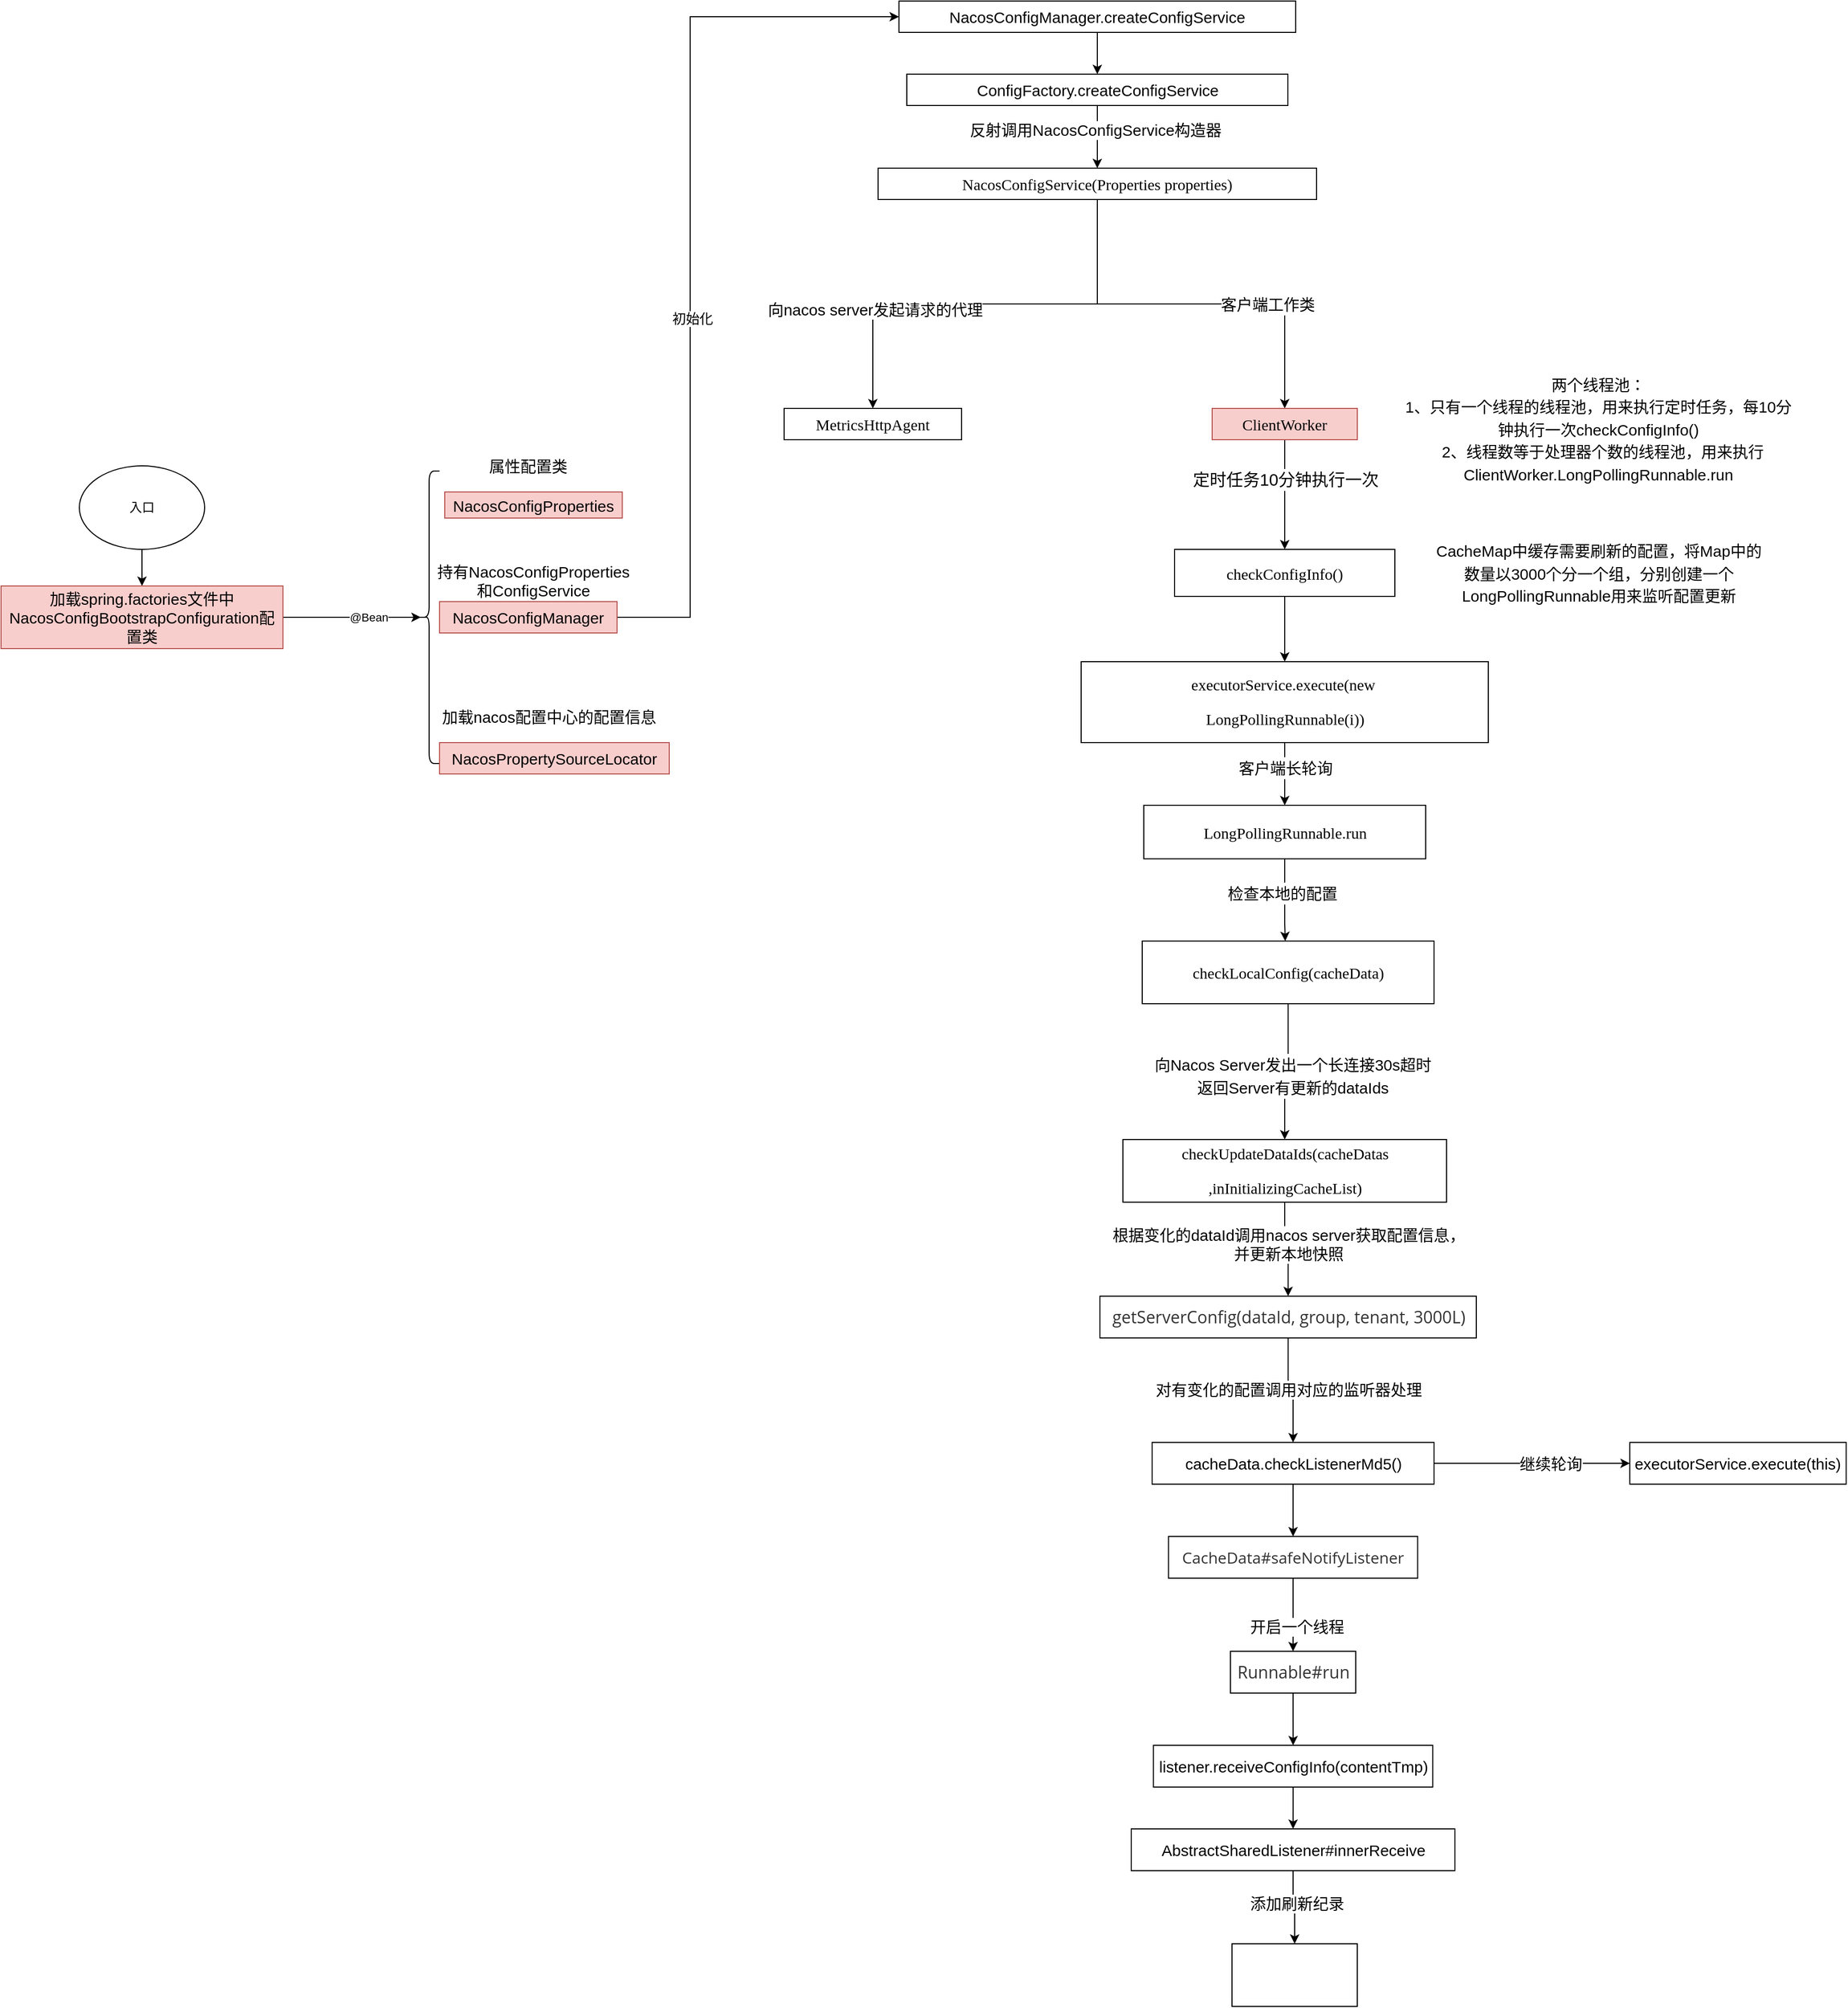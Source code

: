<mxfile version="16.5.6" type="github">
  <diagram id="AEkYbbPtGk_L0vC9MOVH" name="第 1 页">
    <mxGraphModel dx="1422" dy="1931" grid="1" gridSize="10" guides="1" tooltips="1" connect="1" arrows="1" fold="1" page="1" pageScale="1" pageWidth="827" pageHeight="1169" math="0" shadow="0">
      <root>
        <mxCell id="0" />
        <mxCell id="1" parent="0" />
        <mxCell id="gMyOnzurJYTI28C3glSG-3" value="" style="edgeStyle=orthogonalEdgeStyle;rounded=0;orthogonalLoop=1;jettySize=auto;html=1;" edge="1" parent="1" source="gMyOnzurJYTI28C3glSG-1" target="gMyOnzurJYTI28C3glSG-2">
          <mxGeometry relative="1" as="geometry" />
        </mxCell>
        <mxCell id="gMyOnzurJYTI28C3glSG-1" value="入口" style="ellipse;whiteSpace=wrap;html=1;" vertex="1" parent="1">
          <mxGeometry x="115" y="55" width="120" height="80" as="geometry" />
        </mxCell>
        <mxCell id="gMyOnzurJYTI28C3glSG-7" style="edgeStyle=orthogonalEdgeStyle;rounded=0;orthogonalLoop=1;jettySize=auto;html=1;entryX=0.1;entryY=0.5;entryDx=0;entryDy=0;entryPerimeter=0;" edge="1" parent="1" source="gMyOnzurJYTI28C3glSG-2" target="gMyOnzurJYTI28C3glSG-6">
          <mxGeometry relative="1" as="geometry" />
        </mxCell>
        <mxCell id="gMyOnzurJYTI28C3glSG-9" value="@Bean" style="edgeLabel;html=1;align=center;verticalAlign=middle;resizable=0;points=[];" vertex="1" connectable="0" parent="gMyOnzurJYTI28C3glSG-7">
          <mxGeometry x="0.232" relative="1" as="geometry">
            <mxPoint as="offset" />
          </mxGeometry>
        </mxCell>
        <mxCell id="gMyOnzurJYTI28C3glSG-2" value="&lt;font style=&quot;font-size: 15px&quot;&gt;加载spring.factories文件中NacosConfigBootstrapConfiguration配置类&lt;/font&gt;" style="whiteSpace=wrap;html=1;fillColor=#f8cecc;strokeColor=#b85450;" vertex="1" parent="1">
          <mxGeometry x="40" y="170" width="270" height="60" as="geometry" />
        </mxCell>
        <mxCell id="gMyOnzurJYTI28C3glSG-6" value="" style="shape=curlyBracket;whiteSpace=wrap;html=1;rounded=1;" vertex="1" parent="1">
          <mxGeometry x="440" y="60" width="20" height="280" as="geometry" />
        </mxCell>
        <mxCell id="gMyOnzurJYTI28C3glSG-10" value="&lt;font style=&quot;font-size: 15px&quot;&gt;NacosConfigProperties&lt;/font&gt;" style="rounded=0;whiteSpace=wrap;html=1;fillColor=#f8cecc;strokeColor=#b85450;" vertex="1" parent="1">
          <mxGeometry x="465" y="80" width="170" height="25" as="geometry" />
        </mxCell>
        <mxCell id="gMyOnzurJYTI28C3glSG-21" style="edgeStyle=orthogonalEdgeStyle;rounded=0;orthogonalLoop=1;jettySize=auto;html=1;entryX=0;entryY=0.5;entryDx=0;entryDy=0;fontSize=13;" edge="1" parent="1" source="gMyOnzurJYTI28C3glSG-12" target="gMyOnzurJYTI28C3glSG-17">
          <mxGeometry relative="1" as="geometry">
            <Array as="points">
              <mxPoint x="700" y="200" />
              <mxPoint x="700" y="-375" />
            </Array>
          </mxGeometry>
        </mxCell>
        <mxCell id="gMyOnzurJYTI28C3glSG-22" value="初始化" style="edgeLabel;html=1;align=center;verticalAlign=middle;resizable=0;points=[];fontSize=13;" vertex="1" connectable="0" parent="gMyOnzurJYTI28C3glSG-21">
          <mxGeometry x="-0.157" y="-2" relative="1" as="geometry">
            <mxPoint as="offset" />
          </mxGeometry>
        </mxCell>
        <mxCell id="gMyOnzurJYTI28C3glSG-12" value="&lt;font style=&quot;font-size: 15px&quot;&gt;NacosConfigManager&lt;/font&gt;" style="rounded=0;whiteSpace=wrap;html=1;fillColor=#f8cecc;strokeColor=#b85450;" vertex="1" parent="1">
          <mxGeometry x="460" y="185" width="170" height="30" as="geometry" />
        </mxCell>
        <mxCell id="gMyOnzurJYTI28C3glSG-13" value="&lt;font style=&quot;font-size: 15px&quot;&gt;NacosPropertySourceLocator&lt;/font&gt;" style="rounded=0;whiteSpace=wrap;html=1;fillColor=#f8cecc;strokeColor=#b85450;" vertex="1" parent="1">
          <mxGeometry x="460" y="320" width="220" height="30" as="geometry" />
        </mxCell>
        <mxCell id="gMyOnzurJYTI28C3glSG-14" value="&lt;font style=&quot;font-size: 15px&quot;&gt;加载nacos配置中心的配置信息&lt;/font&gt;" style="text;html=1;strokeColor=none;fillColor=none;align=center;verticalAlign=middle;whiteSpace=wrap;rounded=0;" vertex="1" parent="1">
          <mxGeometry x="460" y="280" width="210" height="30" as="geometry" />
        </mxCell>
        <mxCell id="gMyOnzurJYTI28C3glSG-15" value="&lt;font style=&quot;font-size: 15px&quot;&gt;持有NacosConfigProperties&lt;br&gt;和ConfigService&lt;/font&gt;" style="text;html=1;strokeColor=none;fillColor=none;align=center;verticalAlign=middle;whiteSpace=wrap;rounded=0;" vertex="1" parent="1">
          <mxGeometry x="420" y="150" width="260" height="30" as="geometry" />
        </mxCell>
        <mxCell id="gMyOnzurJYTI28C3glSG-16" value="&lt;font style=&quot;font-size: 15px&quot;&gt;属性配置类&lt;/font&gt;" style="text;html=1;strokeColor=none;fillColor=none;align=center;verticalAlign=middle;whiteSpace=wrap;rounded=0;" vertex="1" parent="1">
          <mxGeometry x="465" y="40" width="160" height="30" as="geometry" />
        </mxCell>
        <mxCell id="gMyOnzurJYTI28C3glSG-20" value="" style="edgeStyle=orthogonalEdgeStyle;rounded=0;orthogonalLoop=1;jettySize=auto;html=1;fontSize=13;" edge="1" parent="1" source="gMyOnzurJYTI28C3glSG-17" target="gMyOnzurJYTI28C3glSG-19">
          <mxGeometry relative="1" as="geometry" />
        </mxCell>
        <mxCell id="gMyOnzurJYTI28C3glSG-17" value="&lt;font style=&quot;font-size: 15px&quot;&gt;NacosConfigManager.createConfigService&lt;/font&gt;" style="whiteSpace=wrap;html=1;rounded=0;" vertex="1" parent="1">
          <mxGeometry x="900" y="-390" width="380" height="30" as="geometry" />
        </mxCell>
        <mxCell id="gMyOnzurJYTI28C3glSG-24" value="" style="edgeStyle=orthogonalEdgeStyle;rounded=0;orthogonalLoop=1;jettySize=auto;html=1;fontSize=13;" edge="1" parent="1" source="gMyOnzurJYTI28C3glSG-19" target="gMyOnzurJYTI28C3glSG-23">
          <mxGeometry relative="1" as="geometry" />
        </mxCell>
        <mxCell id="gMyOnzurJYTI28C3glSG-25" value="&lt;font style=&quot;font-size: 15px&quot;&gt;反射调用NacosConfigService构造器&lt;/font&gt;" style="edgeLabel;html=1;align=center;verticalAlign=middle;resizable=0;points=[];fontSize=12;" vertex="1" connectable="0" parent="gMyOnzurJYTI28C3glSG-24">
          <mxGeometry x="-0.229" y="-2" relative="1" as="geometry">
            <mxPoint as="offset" />
          </mxGeometry>
        </mxCell>
        <mxCell id="gMyOnzurJYTI28C3glSG-19" value="&lt;font style=&quot;font-size: 15px&quot;&gt;ConfigFactory.createConfigService&lt;/font&gt;" style="whiteSpace=wrap;html=1;rounded=0;" vertex="1" parent="1">
          <mxGeometry x="907.5" y="-320" width="365" height="30" as="geometry" />
        </mxCell>
        <mxCell id="gMyOnzurJYTI28C3glSG-27" value="" style="edgeStyle=orthogonalEdgeStyle;rounded=0;orthogonalLoop=1;jettySize=auto;html=1;fontSize=12;fontColor=#000000;" edge="1" parent="1" source="gMyOnzurJYTI28C3glSG-23" target="gMyOnzurJYTI28C3glSG-26">
          <mxGeometry relative="1" as="geometry" />
        </mxCell>
        <mxCell id="gMyOnzurJYTI28C3glSG-46" value="&lt;font style=&quot;font-size: 15px&quot;&gt;客户端工作类&lt;/font&gt;" style="edgeLabel;html=1;align=center;verticalAlign=middle;resizable=0;points=[];fontSize=18;fontColor=#000000;" vertex="1" connectable="0" parent="gMyOnzurJYTI28C3glSG-27">
          <mxGeometry x="0.385" relative="1" as="geometry">
            <mxPoint as="offset" />
          </mxGeometry>
        </mxCell>
        <mxCell id="gMyOnzurJYTI28C3glSG-29" value="" style="edgeStyle=orthogonalEdgeStyle;rounded=0;orthogonalLoop=1;jettySize=auto;html=1;fontSize=18;fontColor=#000000;" edge="1" parent="1" source="gMyOnzurJYTI28C3glSG-23" target="gMyOnzurJYTI28C3glSG-28">
          <mxGeometry relative="1" as="geometry" />
        </mxCell>
        <mxCell id="gMyOnzurJYTI28C3glSG-40" value="&lt;font style=&quot;font-size: 15px&quot;&gt;向nacos server发起请求的代理&lt;/font&gt;" style="edgeLabel;html=1;align=center;verticalAlign=middle;resizable=0;points=[];fontSize=12;fontColor=#000000;" vertex="1" connectable="0" parent="gMyOnzurJYTI28C3glSG-29">
          <mxGeometry x="0.232" y="1" relative="1" as="geometry">
            <mxPoint x="-58" y="4" as="offset" />
          </mxGeometry>
        </mxCell>
        <mxCell id="gMyOnzurJYTI28C3glSG-23" value="&lt;pre style=&quot;font-family: &amp;#34;consolas&amp;#34;&quot;&gt;&lt;span style=&quot;background-color: rgb(255 , 255 , 255)&quot;&gt;&lt;font style=&quot;font-size: 15px&quot;&gt;NacosConfigService(Properties properties)&lt;/font&gt;&lt;/span&gt;&lt;/pre&gt;" style="whiteSpace=wrap;html=1;rounded=0;" vertex="1" parent="1">
          <mxGeometry x="880" y="-230" width="420" height="30" as="geometry" />
        </mxCell>
        <mxCell id="gMyOnzurJYTI28C3glSG-43" value="" style="edgeStyle=orthogonalEdgeStyle;rounded=0;orthogonalLoop=1;jettySize=auto;html=1;fontSize=12;fontColor=#000000;" edge="1" parent="1" source="gMyOnzurJYTI28C3glSG-26" target="gMyOnzurJYTI28C3glSG-42">
          <mxGeometry relative="1" as="geometry" />
        </mxCell>
        <mxCell id="gMyOnzurJYTI28C3glSG-45" value="&lt;font style=&quot;font-size: 16px&quot;&gt;定时任务10分钟执行一次&lt;/font&gt;" style="edgeLabel;html=1;align=center;verticalAlign=middle;resizable=0;points=[];fontSize=18;fontColor=#000000;" vertex="1" connectable="0" parent="gMyOnzurJYTI28C3glSG-43">
          <mxGeometry x="-0.28" relative="1" as="geometry">
            <mxPoint as="offset" />
          </mxGeometry>
        </mxCell>
        <mxCell id="gMyOnzurJYTI28C3glSG-26" value="&lt;pre style=&quot;font-family: &amp;#34;consolas&amp;#34;&quot;&gt;&lt;font style=&quot;font-size: 15px&quot;&gt;ClientWorker&lt;/font&gt;&lt;/pre&gt;" style="whiteSpace=wrap;html=1;rounded=0;fillColor=#f8cecc;strokeColor=#b85450;" vertex="1" parent="1">
          <mxGeometry x="1200" width="139" height="30" as="geometry" />
        </mxCell>
        <mxCell id="gMyOnzurJYTI28C3glSG-28" value="&lt;pre style=&quot;font-family: &amp;#34;consolas&amp;#34;&quot;&gt;&lt;font style=&quot;background-color: rgb(255 , 255 , 255) ; font-size: 15px&quot;&gt;MetricsHttpAgent&lt;/font&gt;&lt;/pre&gt;" style="whiteSpace=wrap;html=1;rounded=0;" vertex="1" parent="1">
          <mxGeometry x="790" width="170" height="30" as="geometry" />
        </mxCell>
        <mxCell id="gMyOnzurJYTI28C3glSG-48" value="" style="edgeStyle=orthogonalEdgeStyle;rounded=0;orthogonalLoop=1;jettySize=auto;html=1;fontSize=18;fontColor=#000000;" edge="1" parent="1" source="gMyOnzurJYTI28C3glSG-42" target="gMyOnzurJYTI28C3glSG-47">
          <mxGeometry relative="1" as="geometry" />
        </mxCell>
        <mxCell id="gMyOnzurJYTI28C3glSG-42" value="&lt;pre style=&quot;font-family: &amp;#34;consolas&amp;#34;&quot;&gt;&lt;span style=&quot;background-color: rgb(255 , 255 , 255)&quot;&gt;&lt;font style=&quot;font-size: 15px&quot;&gt;checkConfigInfo()&lt;/font&gt;&lt;/span&gt;&lt;/pre&gt;" style="whiteSpace=wrap;html=1;rounded=0;" vertex="1" parent="1">
          <mxGeometry x="1164" y="135" width="211" height="45" as="geometry" />
        </mxCell>
        <mxCell id="gMyOnzurJYTI28C3glSG-52" value="" style="edgeStyle=orthogonalEdgeStyle;rounded=0;orthogonalLoop=1;jettySize=auto;html=1;fontSize=18;fontColor=#000000;" edge="1" parent="1" source="gMyOnzurJYTI28C3glSG-47" target="gMyOnzurJYTI28C3glSG-51">
          <mxGeometry relative="1" as="geometry">
            <Array as="points">
              <mxPoint x="1270" y="380" />
              <mxPoint x="1270" y="380" />
            </Array>
          </mxGeometry>
        </mxCell>
        <mxCell id="gMyOnzurJYTI28C3glSG-53" value="&lt;font style=&quot;font-size: 15px&quot;&gt;客户端长轮询&lt;/font&gt;" style="edgeLabel;html=1;align=center;verticalAlign=middle;resizable=0;points=[];fontSize=18;fontColor=#000000;" vertex="1" connectable="0" parent="gMyOnzurJYTI28C3glSG-52">
          <mxGeometry x="-0.212" relative="1" as="geometry">
            <mxPoint as="offset" />
          </mxGeometry>
        </mxCell>
        <mxCell id="gMyOnzurJYTI28C3glSG-47" value="&lt;pre style=&quot;font-family: &amp;#34;consolas&amp;#34; ; font-size: 15px&quot;&gt;&lt;span style=&quot;background-color: rgb(255 , 255 , 255)&quot;&gt;&lt;font style=&quot;font-size: 15px&quot;&gt;executorService.execute(new &lt;/font&gt;&lt;/span&gt;&lt;/pre&gt;&lt;pre style=&quot;font-family: &amp;#34;consolas&amp;#34; ; font-size: 15px&quot;&gt;&lt;font style=&quot;font-size: 15px&quot;&gt;LongPollingRunnable(i))&lt;/font&gt;&lt;/pre&gt;" style="whiteSpace=wrap;html=1;rounded=0;" vertex="1" parent="1">
          <mxGeometry x="1074.5" y="242.5" width="390" height="77.5" as="geometry" />
        </mxCell>
        <mxCell id="gMyOnzurJYTI28C3glSG-49" value="&lt;font style=&quot;font-size: 15px&quot;&gt;两个线程池：&lt;br&gt;1、只有一个线程的线程池，用来执行定时任务，每10分钟执行一次checkConfigInfo()&lt;br&gt;&amp;nbsp; 2、线程数等于处理器个数的线程池，用来执行ClientWorker.LongPollingRunnable.run&lt;/font&gt;" style="text;html=1;strokeColor=none;fillColor=none;align=center;verticalAlign=middle;whiteSpace=wrap;rounded=0;labelBackgroundColor=none;fontSize=18;fontColor=#000000;" vertex="1" parent="1">
          <mxGeometry x="1380" y="-60" width="380" height="160" as="geometry" />
        </mxCell>
        <mxCell id="gMyOnzurJYTI28C3glSG-50" value="&lt;font style=&quot;font-size: 15px&quot;&gt;CacheMap中缓存需要刷新的配置，将Map中的数量以3000个分一个组，分别创建一个LongPollingRunnable用来监听配置更新&lt;/font&gt;" style="text;html=1;strokeColor=none;fillColor=none;align=center;verticalAlign=middle;whiteSpace=wrap;rounded=0;labelBackgroundColor=none;fontSize=18;fontColor=#000000;" vertex="1" parent="1">
          <mxGeometry x="1412.5" y="112.5" width="315" height="90" as="geometry" />
        </mxCell>
        <mxCell id="gMyOnzurJYTI28C3glSG-55" value="" style="edgeStyle=orthogonalEdgeStyle;rounded=0;orthogonalLoop=1;jettySize=auto;html=1;fontSize=18;fontColor=#000000;" edge="1" parent="1" source="gMyOnzurJYTI28C3glSG-51" target="gMyOnzurJYTI28C3glSG-54">
          <mxGeometry relative="1" as="geometry">
            <Array as="points">
              <mxPoint x="1270" y="493" />
              <mxPoint x="1270" y="493" />
            </Array>
          </mxGeometry>
        </mxCell>
        <mxCell id="gMyOnzurJYTI28C3glSG-56" value="&lt;font style=&quot;font-size: 15px&quot;&gt;检查本地的配置&lt;/font&gt;" style="edgeLabel;html=1;align=center;verticalAlign=middle;resizable=0;points=[];fontSize=18;fontColor=#000000;" vertex="1" connectable="0" parent="gMyOnzurJYTI28C3glSG-55">
          <mxGeometry x="-0.18" y="-3" relative="1" as="geometry">
            <mxPoint as="offset" />
          </mxGeometry>
        </mxCell>
        <mxCell id="gMyOnzurJYTI28C3glSG-51" value="&lt;pre style=&quot;font-family: &amp;#34;consolas&amp;#34;&quot;&gt;&lt;font style=&quot;font-size: 15px&quot;&gt;LongPollingRunnable.run&lt;/font&gt;&lt;/pre&gt;" style="whiteSpace=wrap;html=1;rounded=0;" vertex="1" parent="1">
          <mxGeometry x="1134.5" y="380" width="270" height="51.25" as="geometry" />
        </mxCell>
        <mxCell id="gMyOnzurJYTI28C3glSG-58" value="" style="edgeStyle=orthogonalEdgeStyle;rounded=0;orthogonalLoop=1;jettySize=auto;html=1;fontSize=18;fontColor=#000000;" edge="1" parent="1" source="gMyOnzurJYTI28C3glSG-54" target="gMyOnzurJYTI28C3glSG-57">
          <mxGeometry relative="1" as="geometry" />
        </mxCell>
        <mxCell id="gMyOnzurJYTI28C3glSG-61" value="&lt;font style=&quot;font-size: 15px&quot;&gt;向Nacos Server发出一个长连接30s超时&lt;br&gt;返回Server有更新的dataIds&lt;/font&gt;" style="edgeLabel;html=1;align=center;verticalAlign=middle;resizable=0;points=[];fontSize=18;fontColor=#000000;" vertex="1" connectable="0" parent="gMyOnzurJYTI28C3glSG-58">
          <mxGeometry x="0.168" y="1" relative="1" as="geometry">
            <mxPoint x="6" y="-6" as="offset" />
          </mxGeometry>
        </mxCell>
        <mxCell id="gMyOnzurJYTI28C3glSG-54" value="&lt;pre style=&quot;font-family: &amp;#34;consolas&amp;#34;&quot;&gt;&lt;span style=&quot;background-color: rgb(255 , 255 , 255)&quot;&gt;&lt;font style=&quot;font-size: 15px&quot;&gt;checkLocalConfig(cacheData)&lt;/font&gt;&lt;/span&gt;&lt;/pre&gt;" style="whiteSpace=wrap;html=1;rounded=0;" vertex="1" parent="1">
          <mxGeometry x="1133" y="510" width="279.5" height="60" as="geometry" />
        </mxCell>
        <mxCell id="gMyOnzurJYTI28C3glSG-63" value="" style="edgeStyle=orthogonalEdgeStyle;rounded=0;orthogonalLoop=1;jettySize=auto;html=1;fontSize=15;fontColor=#000000;" edge="1" parent="1" source="gMyOnzurJYTI28C3glSG-57" target="gMyOnzurJYTI28C3glSG-62">
          <mxGeometry relative="1" as="geometry" />
        </mxCell>
        <mxCell id="gMyOnzurJYTI28C3glSG-64" value="根据变化的dataId调用nacos server获取配置信息，&lt;br&gt;并更新本地快照" style="edgeLabel;html=1;align=center;verticalAlign=middle;resizable=0;points=[];fontSize=15;fontColor=#000000;" vertex="1" connectable="0" parent="gMyOnzurJYTI28C3glSG-63">
          <mxGeometry x="0.34" y="-1" relative="1" as="geometry">
            <mxPoint x="1" y="-20" as="offset" />
          </mxGeometry>
        </mxCell>
        <mxCell id="gMyOnzurJYTI28C3glSG-57" value="&lt;p style=&quot;line-height: 0&quot;&gt;&lt;/p&gt;&lt;pre style=&quot;font-family: &amp;#34;consolas&amp;#34; ; font-size: 15px&quot;&gt;&lt;span style=&quot;background-color: rgb(255 , 255 , 255)&quot;&gt;&lt;font style=&quot;font-size: 15px&quot;&gt;checkUpdateDataIds(cacheDatas&lt;/font&gt;&lt;/span&gt;&lt;/pre&gt;&lt;pre style=&quot;font-family: &amp;#34;consolas&amp;#34; ; font-size: 15px&quot;&gt;&lt;span style=&quot;background-color: rgb(255 , 255 , 255)&quot;&gt;&lt;font style=&quot;font-size: 15px&quot;&gt;,inInitializingCacheList)&lt;/font&gt;&lt;/span&gt;&lt;/pre&gt;&lt;p&gt;&lt;/p&gt;" style="whiteSpace=wrap;html=1;rounded=0;align=center;spacing=0;" vertex="1" parent="1">
          <mxGeometry x="1114.5" y="700" width="310" height="60" as="geometry" />
        </mxCell>
        <mxCell id="gMyOnzurJYTI28C3glSG-66" value="" style="edgeStyle=orthogonalEdgeStyle;rounded=0;orthogonalLoop=1;jettySize=auto;html=1;fontSize=15;fontColor=#000000;" edge="1" parent="1" source="gMyOnzurJYTI28C3glSG-62" target="gMyOnzurJYTI28C3glSG-65">
          <mxGeometry relative="1" as="geometry" />
        </mxCell>
        <mxCell id="gMyOnzurJYTI28C3glSG-67" value="对有变化的配置调用对应的监听器处理" style="edgeLabel;html=1;align=center;verticalAlign=middle;resizable=0;points=[];fontSize=15;fontColor=#000000;" vertex="1" connectable="0" parent="gMyOnzurJYTI28C3glSG-66">
          <mxGeometry x="-0.3" y="-2" relative="1" as="geometry">
            <mxPoint x="2" y="12" as="offset" />
          </mxGeometry>
        </mxCell>
        <mxCell id="gMyOnzurJYTI28C3glSG-62" value="&lt;span style=&quot;color: rgb(51 , 51 , 51) ; font-family: &amp;#34;open sans&amp;#34; , &amp;#34;clear sans&amp;#34; , &amp;#34;helvetica neue&amp;#34; , &amp;#34;helvetica&amp;#34; , &amp;#34;arial&amp;#34; , &amp;#34;segoe ui emoji&amp;#34; , sans-serif ; font-size: 16px ; background-color: rgb(255 , 255 , 255)&quot;&gt;getServerConfig(dataId, group, tenant, 3000L)&lt;/span&gt;" style="whiteSpace=wrap;html=1;rounded=0;spacing=0;" vertex="1" parent="1">
          <mxGeometry x="1092.5" y="850" width="360.5" height="40" as="geometry" />
        </mxCell>
        <mxCell id="gMyOnzurJYTI28C3glSG-69" value="" style="edgeStyle=orthogonalEdgeStyle;rounded=0;orthogonalLoop=1;jettySize=auto;html=1;fontSize=15;fontColor=#000000;" edge="1" parent="1" source="gMyOnzurJYTI28C3glSG-65" target="gMyOnzurJYTI28C3glSG-68">
          <mxGeometry relative="1" as="geometry" />
        </mxCell>
        <mxCell id="gMyOnzurJYTI28C3glSG-70" value="继续轮询" style="edgeLabel;html=1;align=center;verticalAlign=middle;resizable=0;points=[];fontSize=15;fontColor=#000000;" vertex="1" connectable="0" parent="gMyOnzurJYTI28C3glSG-69">
          <mxGeometry x="0.182" relative="1" as="geometry">
            <mxPoint as="offset" />
          </mxGeometry>
        </mxCell>
        <mxCell id="gMyOnzurJYTI28C3glSG-72" value="" style="edgeStyle=orthogonalEdgeStyle;rounded=0;orthogonalLoop=1;jettySize=auto;html=1;fontSize=15;fontColor=#000000;" edge="1" parent="1" source="gMyOnzurJYTI28C3glSG-65" target="gMyOnzurJYTI28C3glSG-71">
          <mxGeometry relative="1" as="geometry" />
        </mxCell>
        <mxCell id="gMyOnzurJYTI28C3glSG-65" value="&lt;font style=&quot;font-size: 15px&quot;&gt;cacheData.checkListenerMd5()&lt;/font&gt;" style="whiteSpace=wrap;html=1;rounded=0;spacing=0;" vertex="1" parent="1">
          <mxGeometry x="1142.5" y="990" width="270" height="40" as="geometry" />
        </mxCell>
        <mxCell id="gMyOnzurJYTI28C3glSG-68" value="executorService.execute(this)" style="whiteSpace=wrap;html=1;rounded=0;spacing=0;fontSize=15;" vertex="1" parent="1">
          <mxGeometry x="1600" y="990" width="207.25" height="40" as="geometry" />
        </mxCell>
        <mxCell id="gMyOnzurJYTI28C3glSG-74" value="" style="edgeStyle=orthogonalEdgeStyle;rounded=0;orthogonalLoop=1;jettySize=auto;html=1;fontSize=15;fontColor=#000000;" edge="1" parent="1" source="gMyOnzurJYTI28C3glSG-71" target="gMyOnzurJYTI28C3glSG-73">
          <mxGeometry relative="1" as="geometry" />
        </mxCell>
        <mxCell id="gMyOnzurJYTI28C3glSG-75" value="开启一个线程" style="edgeLabel;html=1;align=center;verticalAlign=middle;resizable=0;points=[];fontSize=15;fontColor=#000000;" vertex="1" connectable="0" parent="gMyOnzurJYTI28C3glSG-74">
          <mxGeometry x="0.308" y="3" relative="1" as="geometry">
            <mxPoint as="offset" />
          </mxGeometry>
        </mxCell>
        <mxCell id="gMyOnzurJYTI28C3glSG-71" value="&lt;p class=&quot;md-end-block md-p md-focus&quot; style=&quot;box-sizing: border-box ; line-height: inherit ; margin: 0.8em 0px ; position: relative ; color: rgb(51 , 51 , 51) ; font-family: &amp;#34;open sans&amp;#34; , &amp;#34;clear sans&amp;#34; , &amp;#34;helvetica neue&amp;#34; , &amp;#34;helvetica&amp;#34; , &amp;#34;arial&amp;#34; , &amp;#34;segoe ui emoji&amp;#34; , sans-serif&quot;&gt;&lt;font style=&quot;font-size: 15px&quot;&gt;CacheData#safeNotifyListener&lt;/font&gt;&lt;/p&gt;" style="whiteSpace=wrap;html=1;rounded=0;spacing=0;" vertex="1" parent="1">
          <mxGeometry x="1158.18" y="1080" width="238.63" height="40" as="geometry" />
        </mxCell>
        <mxCell id="gMyOnzurJYTI28C3glSG-77" value="" style="edgeStyle=orthogonalEdgeStyle;rounded=0;orthogonalLoop=1;jettySize=auto;html=1;fontSize=15;fontColor=#000000;" edge="1" parent="1" source="gMyOnzurJYTI28C3glSG-73" target="gMyOnzurJYTI28C3glSG-76">
          <mxGeometry relative="1" as="geometry" />
        </mxCell>
        <mxCell id="gMyOnzurJYTI28C3glSG-73" value="&lt;span style=&quot;color: rgb(51 , 51 , 51) ; font-family: &amp;#34;open sans&amp;#34; , &amp;#34;clear sans&amp;#34; , &amp;#34;helvetica neue&amp;#34; , &amp;#34;helvetica&amp;#34; , &amp;#34;arial&amp;#34; , &amp;#34;segoe ui emoji&amp;#34; , sans-serif ; font-size: 16px ; background-color: rgb(255 , 255 , 255)&quot;&gt;Runnable#run&lt;/span&gt;" style="whiteSpace=wrap;html=1;rounded=0;spacing=0;" vertex="1" parent="1">
          <mxGeometry x="1217.5" y="1190" width="120" height="40" as="geometry" />
        </mxCell>
        <mxCell id="gMyOnzurJYTI28C3glSG-79" value="" style="edgeStyle=orthogonalEdgeStyle;rounded=0;orthogonalLoop=1;jettySize=auto;html=1;fontSize=15;fontColor=#000000;" edge="1" parent="1" source="gMyOnzurJYTI28C3glSG-76" target="gMyOnzurJYTI28C3glSG-78">
          <mxGeometry relative="1" as="geometry" />
        </mxCell>
        <mxCell id="gMyOnzurJYTI28C3glSG-76" value="&lt;font style=&quot;font-size: 15px&quot;&gt;listener.receiveConfigInfo(contentTmp)&lt;/font&gt;" style="whiteSpace=wrap;html=1;rounded=0;spacing=0;" vertex="1" parent="1">
          <mxGeometry x="1143.75" y="1280" width="267.5" height="40" as="geometry" />
        </mxCell>
        <mxCell id="gMyOnzurJYTI28C3glSG-81" value="" style="edgeStyle=orthogonalEdgeStyle;rounded=0;orthogonalLoop=1;jettySize=auto;html=1;fontSize=15;fontColor=#000000;" edge="1" parent="1" source="gMyOnzurJYTI28C3glSG-78" target="gMyOnzurJYTI28C3glSG-80">
          <mxGeometry relative="1" as="geometry" />
        </mxCell>
        <mxCell id="gMyOnzurJYTI28C3glSG-82" value="添加刷新纪录" style="edgeLabel;html=1;align=center;verticalAlign=middle;resizable=0;points=[];fontSize=15;fontColor=#000000;" vertex="1" connectable="0" parent="gMyOnzurJYTI28C3glSG-81">
          <mxGeometry x="-0.233" y="1" relative="1" as="geometry">
            <mxPoint x="2" y="3" as="offset" />
          </mxGeometry>
        </mxCell>
        <mxCell id="gMyOnzurJYTI28C3glSG-78" value="AbstractSharedListener#innerReceive" style="whiteSpace=wrap;html=1;rounded=0;spacing=0;fontSize=15;" vertex="1" parent="1">
          <mxGeometry x="1122.5" y="1360" width="310" height="40" as="geometry" />
        </mxCell>
        <mxCell id="gMyOnzurJYTI28C3glSG-80" value="" style="whiteSpace=wrap;html=1;fontSize=15;rounded=0;spacing=0;" vertex="1" parent="1">
          <mxGeometry x="1219" y="1470" width="120" height="60" as="geometry" />
        </mxCell>
      </root>
    </mxGraphModel>
  </diagram>
</mxfile>
